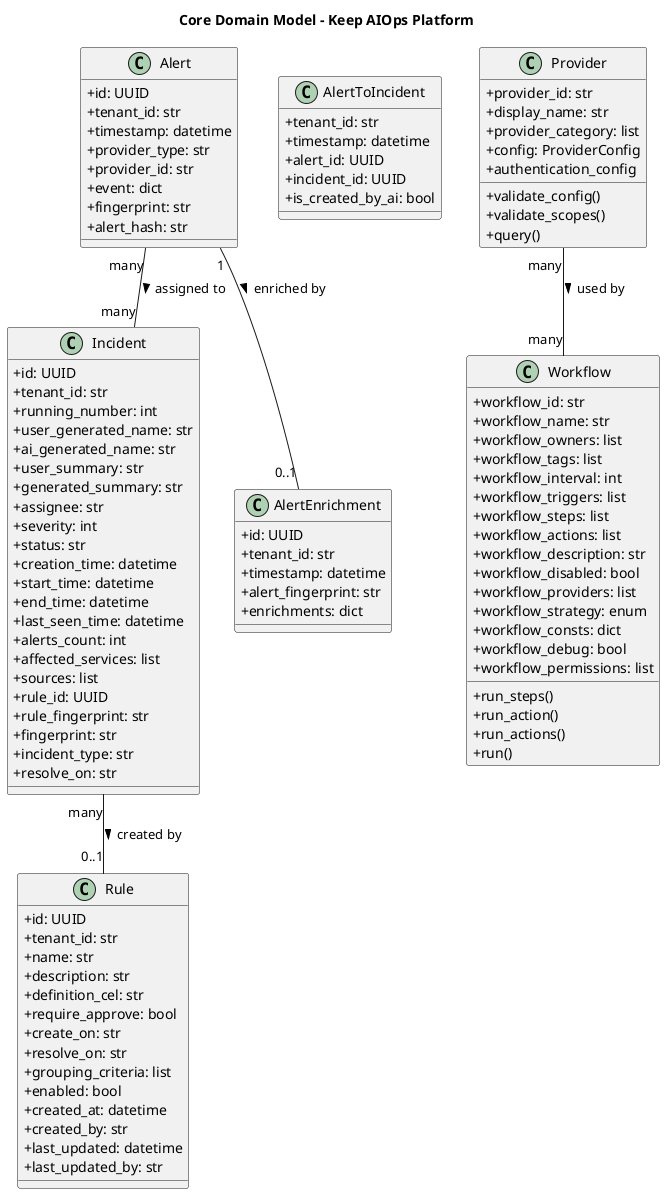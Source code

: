 @startuml Core_Domain_Model
title Core Domain Model - Keep AIOps Platform

skinparam classAttributeIconSize 0

class Alert {
  +id: UUID
  +tenant_id: str
  +timestamp: datetime
  +provider_type: str
  +provider_id: str
  +event: dict
  +fingerprint: str
  +alert_hash: str
}

class Incident {
  +id: UUID
  +tenant_id: str
  +running_number: int
  +user_generated_name: str
  +ai_generated_name: str
  +user_summary: str
  +generated_summary: str
  +assignee: str
  +severity: int
  +status: str
  +creation_time: datetime
  +start_time: datetime
  +end_time: datetime
  +last_seen_time: datetime
  +alerts_count: int
  +affected_services: list
  +sources: list
  +rule_id: UUID
  +rule_fingerprint: str
  +fingerprint: str
  +incident_type: str
  +resolve_on: str
}

class Rule {
  +id: UUID
  +tenant_id: str
  +name: str
  +description: str
  +definition_cel: str
  +require_approve: bool
  +create_on: str
  +resolve_on: str
  +grouping_criteria: list
  +enabled: bool
  +created_at: datetime
  +created_by: str
  +last_updated: datetime
  +last_updated_by: str
}

class AlertToIncident {
  +tenant_id: str
  +timestamp: datetime
  +alert_id: UUID
  +incident_id: UUID
  +is_created_by_ai: bool
}

class AlertEnrichment {
  +id: UUID
  +tenant_id: str
  +timestamp: datetime
  +alert_fingerprint: str
  +enrichments: dict
}

class Workflow {
  +workflow_id: str
  +workflow_name: str
  +workflow_owners: list
  +workflow_tags: list
  +workflow_interval: int
  +workflow_triggers: list
  +workflow_steps: list
  +workflow_actions: list
  +workflow_description: str
  +workflow_disabled: bool
  +workflow_providers: list
  +workflow_strategy: enum
  +workflow_consts: dict
  +workflow_debug: bool
  +workflow_permissions: list
  +run_steps()
  +run_action()
  +run_actions()
  +run()
}

class Provider {
  +provider_id: str
  +display_name: str
  +provider_category: list
  +config: ProviderConfig
  +authentication_config
  +validate_config()
  +validate_scopes()
  +query()
}

Alert "many" -- "many" Incident : assigned to >
Alert "1" -- "0..1" AlertEnrichment : enriched by >
Incident "many" -- "0..1" Rule : created by >
Provider "many" -- "many" Workflow : used by >

@enduml 